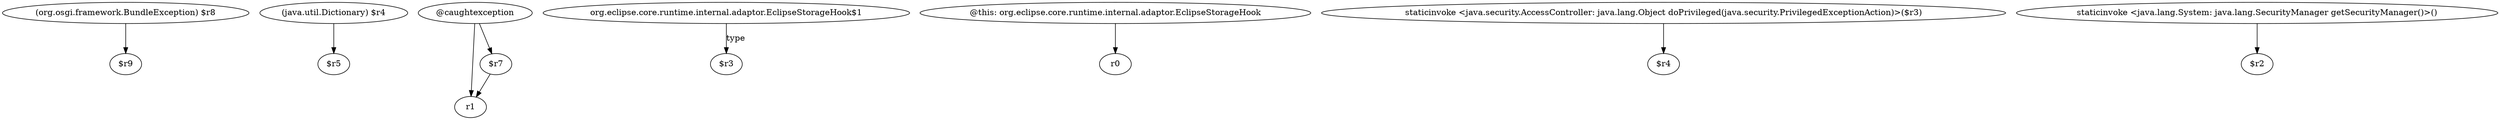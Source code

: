 digraph g {
0[label="(org.osgi.framework.BundleException) $r8"]
1[label="$r9"]
0->1[label=""]
2[label="(java.util.Dictionary) $r4"]
3[label="$r5"]
2->3[label=""]
4[label="@caughtexception"]
5[label="r1"]
4->5[label=""]
6[label="org.eclipse.core.runtime.internal.adaptor.EclipseStorageHook$1"]
7[label="$r3"]
6->7[label="type"]
8[label="@this: org.eclipse.core.runtime.internal.adaptor.EclipseStorageHook"]
9[label="r0"]
8->9[label=""]
10[label="staticinvoke <java.security.AccessController: java.lang.Object doPrivileged(java.security.PrivilegedExceptionAction)>($r3)"]
11[label="$r4"]
10->11[label=""]
12[label="$r7"]
4->12[label=""]
13[label="staticinvoke <java.lang.System: java.lang.SecurityManager getSecurityManager()>()"]
14[label="$r2"]
13->14[label=""]
12->5[label=""]
}